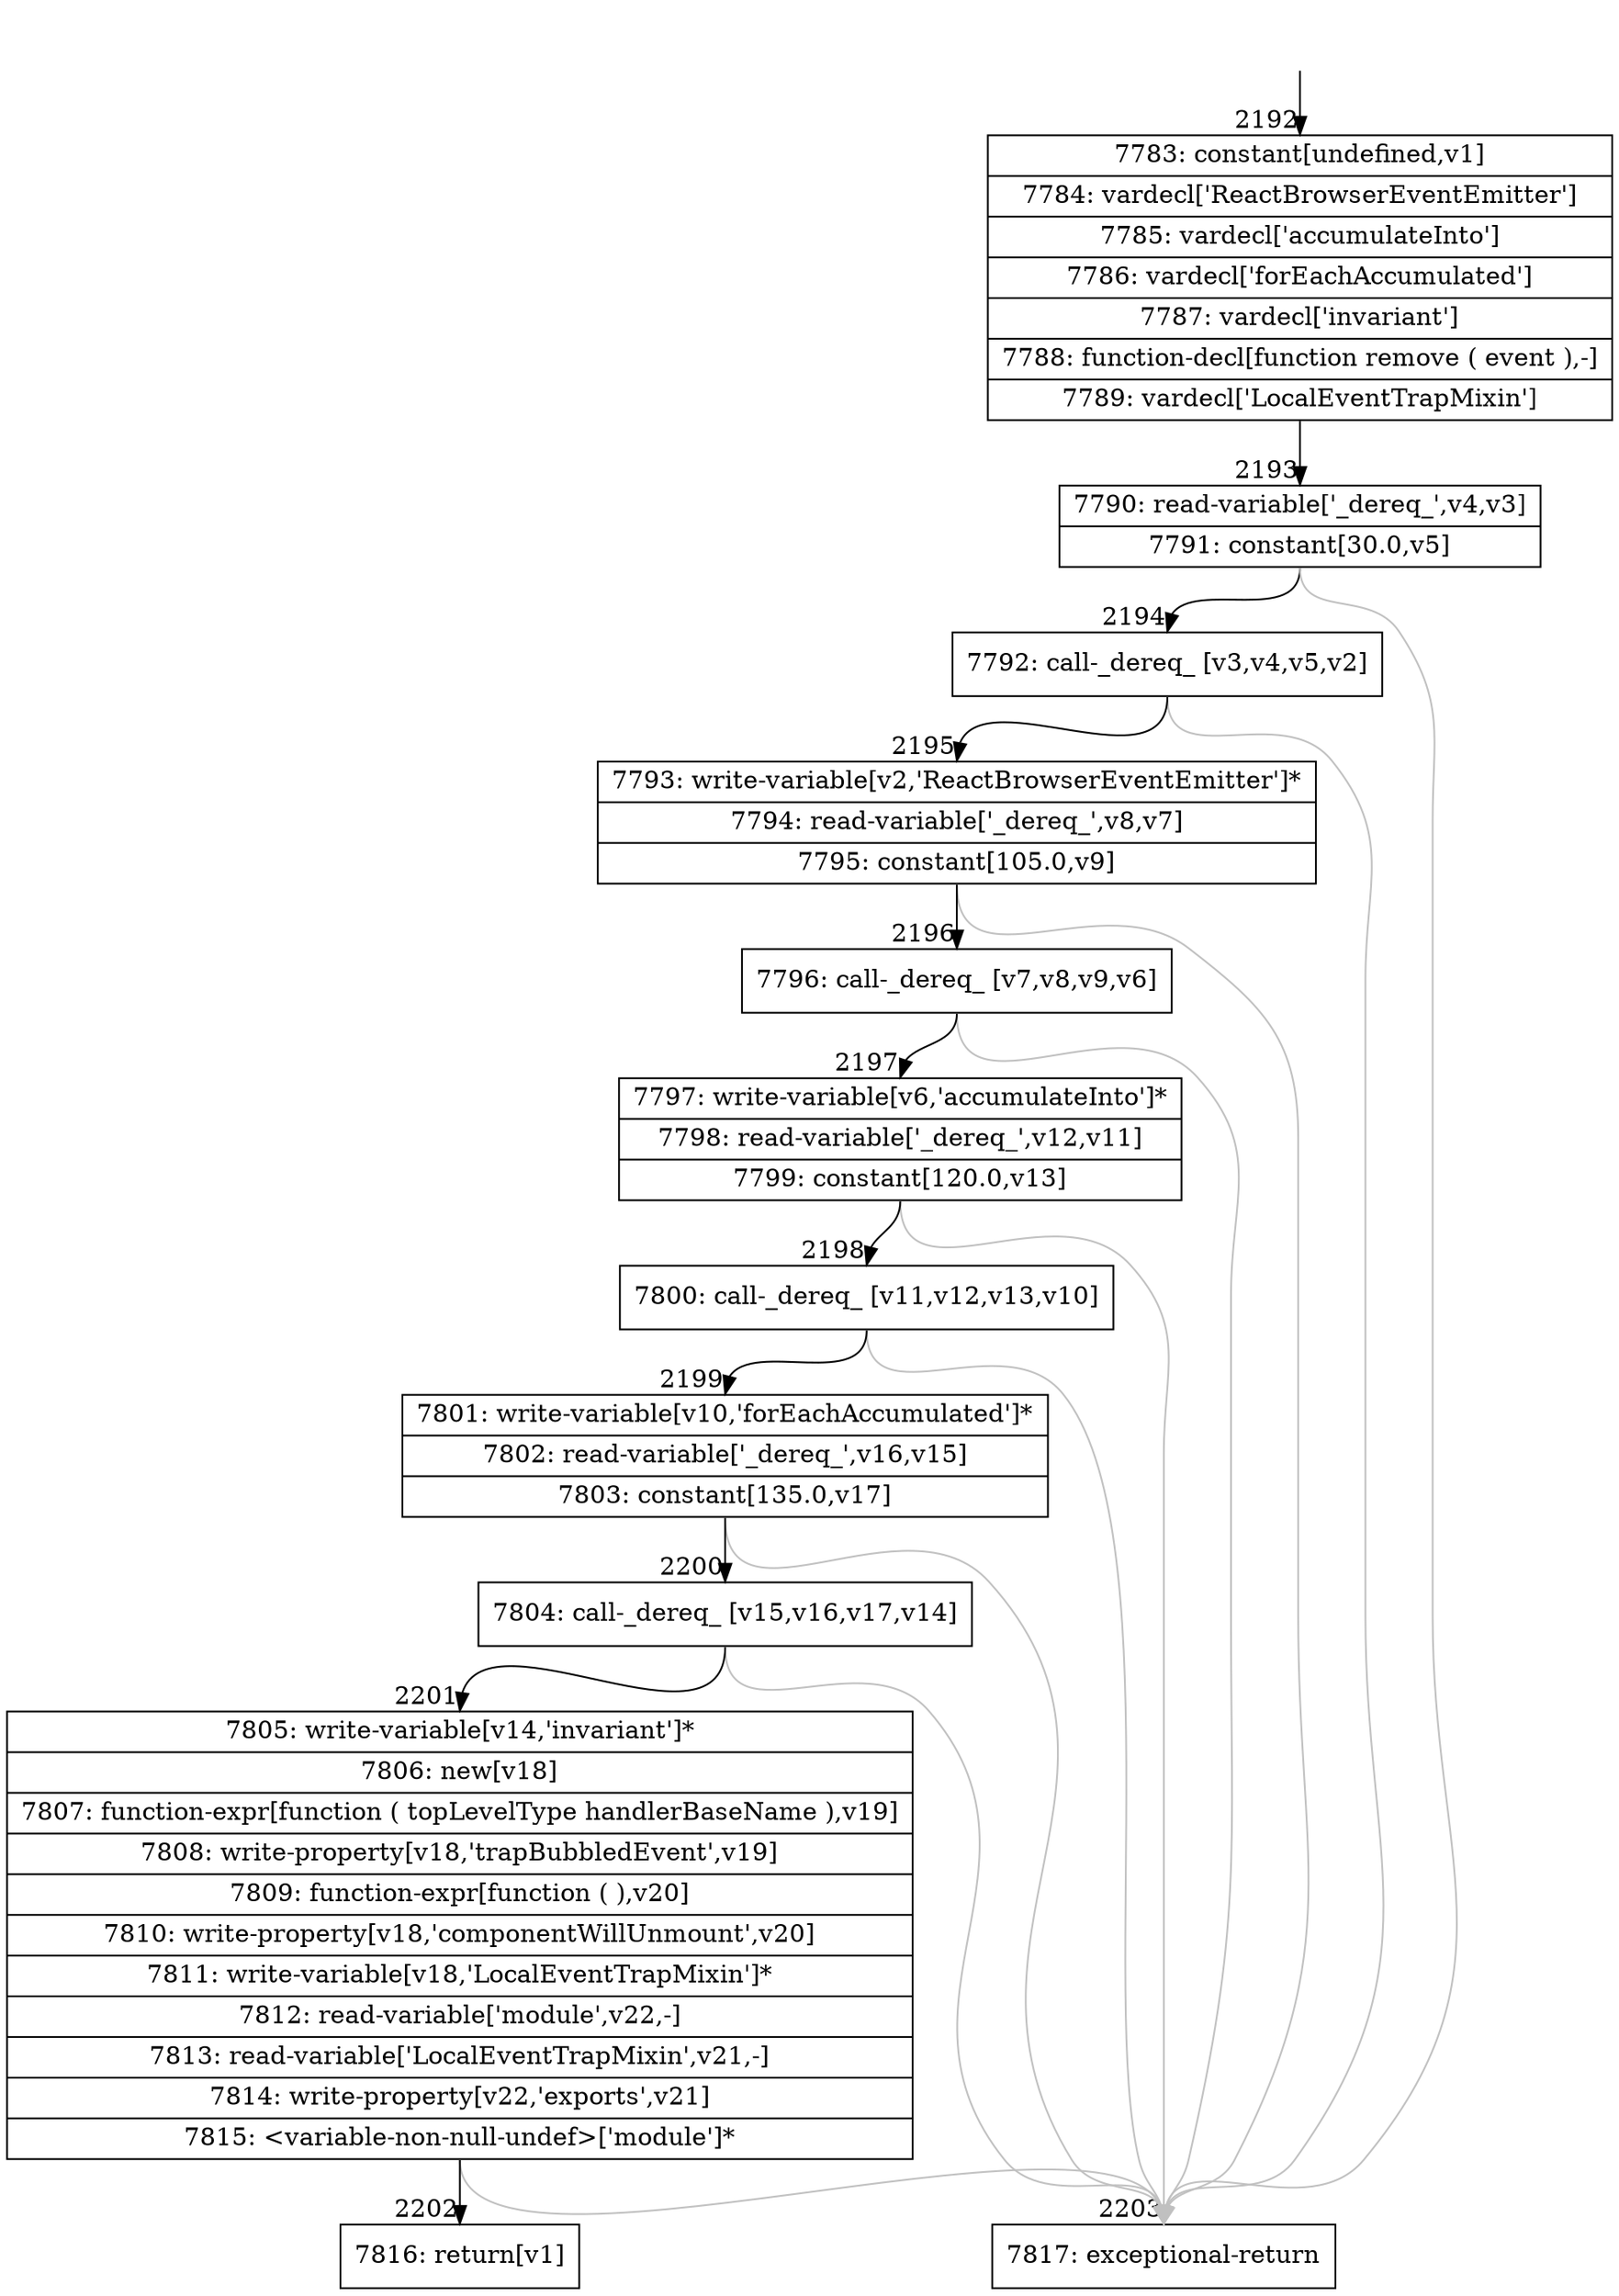 digraph {
rankdir="TD"
BB_entry153[shape=none,label=""];
BB_entry153 -> BB2192 [tailport=s, headport=n, headlabel="    2192"]
BB2192 [shape=record label="{7783: constant[undefined,v1]|7784: vardecl['ReactBrowserEventEmitter']|7785: vardecl['accumulateInto']|7786: vardecl['forEachAccumulated']|7787: vardecl['invariant']|7788: function-decl[function remove ( event ),-]|7789: vardecl['LocalEventTrapMixin']}" ] 
BB2192 -> BB2193 [tailport=s, headport=n, headlabel="      2193"]
BB2193 [shape=record label="{7790: read-variable['_dereq_',v4,v3]|7791: constant[30.0,v5]}" ] 
BB2193 -> BB2194 [tailport=s, headport=n, headlabel="      2194"]
BB2193 -> BB2203 [tailport=s, headport=n, color=gray, headlabel="      2203"]
BB2194 [shape=record label="{7792: call-_dereq_ [v3,v4,v5,v2]}" ] 
BB2194 -> BB2195 [tailport=s, headport=n, headlabel="      2195"]
BB2194 -> BB2203 [tailport=s, headport=n, color=gray]
BB2195 [shape=record label="{7793: write-variable[v2,'ReactBrowserEventEmitter']*|7794: read-variable['_dereq_',v8,v7]|7795: constant[105.0,v9]}" ] 
BB2195 -> BB2196 [tailport=s, headport=n, headlabel="      2196"]
BB2195 -> BB2203 [tailport=s, headport=n, color=gray]
BB2196 [shape=record label="{7796: call-_dereq_ [v7,v8,v9,v6]}" ] 
BB2196 -> BB2197 [tailport=s, headport=n, headlabel="      2197"]
BB2196 -> BB2203 [tailport=s, headport=n, color=gray]
BB2197 [shape=record label="{7797: write-variable[v6,'accumulateInto']*|7798: read-variable['_dereq_',v12,v11]|7799: constant[120.0,v13]}" ] 
BB2197 -> BB2198 [tailport=s, headport=n, headlabel="      2198"]
BB2197 -> BB2203 [tailport=s, headport=n, color=gray]
BB2198 [shape=record label="{7800: call-_dereq_ [v11,v12,v13,v10]}" ] 
BB2198 -> BB2199 [tailport=s, headport=n, headlabel="      2199"]
BB2198 -> BB2203 [tailport=s, headport=n, color=gray]
BB2199 [shape=record label="{7801: write-variable[v10,'forEachAccumulated']*|7802: read-variable['_dereq_',v16,v15]|7803: constant[135.0,v17]}" ] 
BB2199 -> BB2200 [tailport=s, headport=n, headlabel="      2200"]
BB2199 -> BB2203 [tailport=s, headport=n, color=gray]
BB2200 [shape=record label="{7804: call-_dereq_ [v15,v16,v17,v14]}" ] 
BB2200 -> BB2201 [tailport=s, headport=n, headlabel="      2201"]
BB2200 -> BB2203 [tailport=s, headport=n, color=gray]
BB2201 [shape=record label="{7805: write-variable[v14,'invariant']*|7806: new[v18]|7807: function-expr[function ( topLevelType handlerBaseName ),v19]|7808: write-property[v18,'trapBubbledEvent',v19]|7809: function-expr[function ( ),v20]|7810: write-property[v18,'componentWillUnmount',v20]|7811: write-variable[v18,'LocalEventTrapMixin']*|7812: read-variable['module',v22,-]|7813: read-variable['LocalEventTrapMixin',v21,-]|7814: write-property[v22,'exports',v21]|7815: \<variable-non-null-undef\>['module']*}" ] 
BB2201 -> BB2202 [tailport=s, headport=n, headlabel="      2202"]
BB2201 -> BB2203 [tailport=s, headport=n, color=gray]
BB2202 [shape=record label="{7816: return[v1]}" ] 
BB2203 [shape=record label="{7817: exceptional-return}" ] 
//#$~ 4099
}
